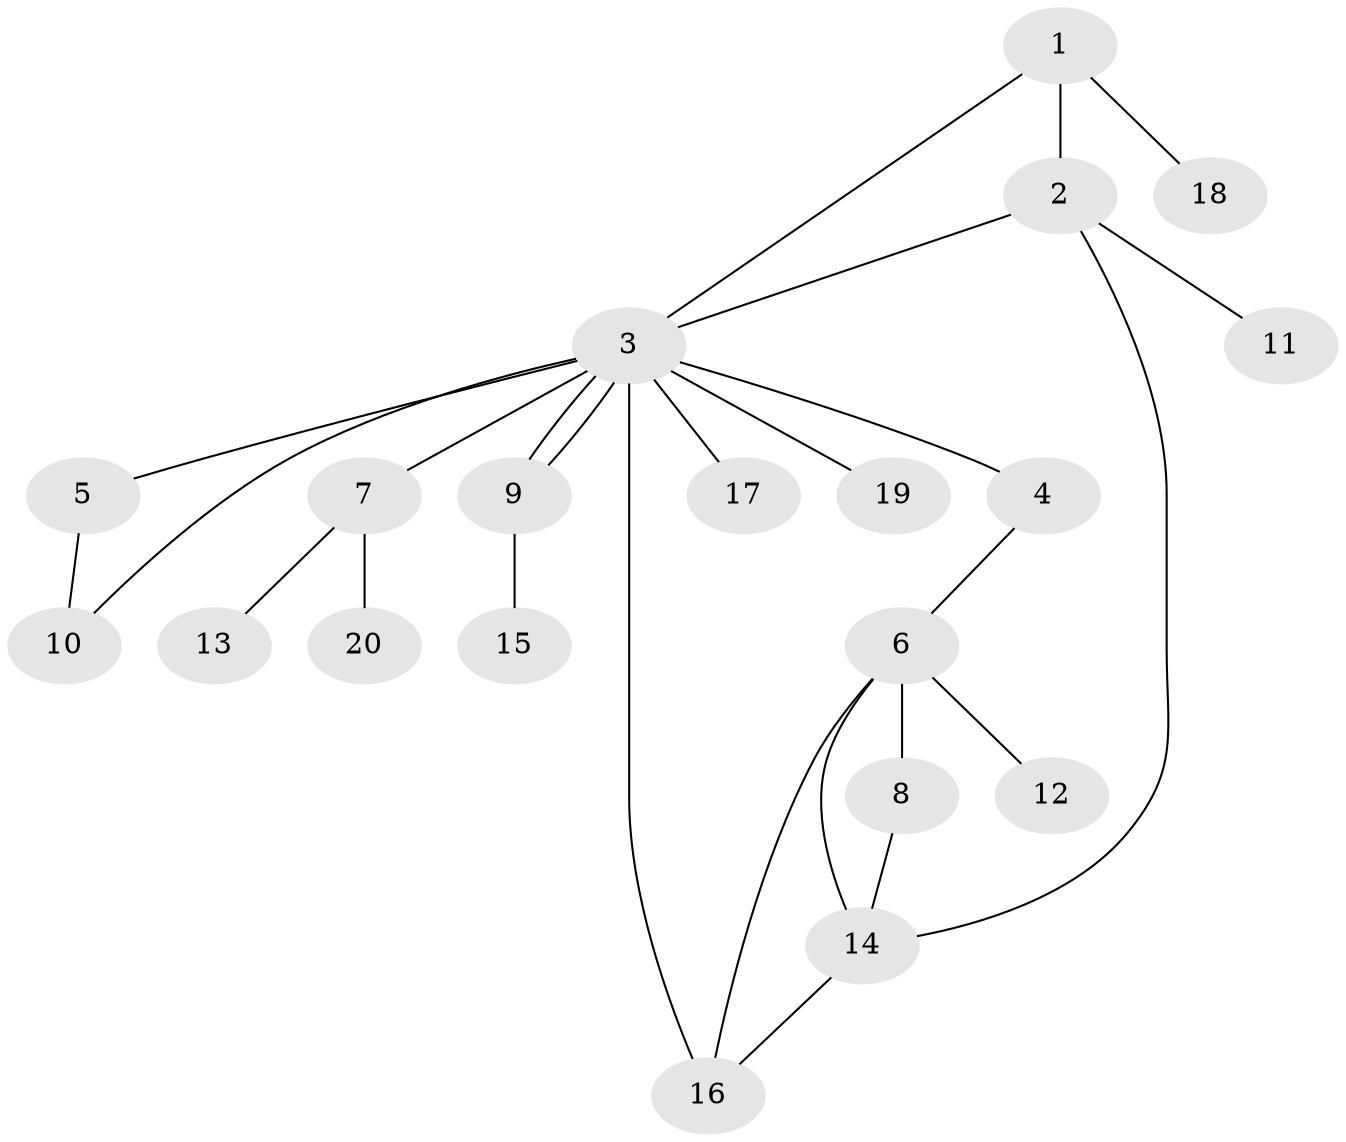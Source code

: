 // Generated by graph-tools (version 1.1) at 2025/46/02/15/25 05:46:28]
// undirected, 20 vertices, 26 edges
graph export_dot {
graph [start="1"]
  node [color=gray90,style=filled];
  1;
  2;
  3;
  4;
  5;
  6;
  7;
  8;
  9;
  10;
  11;
  12;
  13;
  14;
  15;
  16;
  17;
  18;
  19;
  20;
  1 -- 2;
  1 -- 3;
  1 -- 18;
  2 -- 3;
  2 -- 11;
  2 -- 14;
  3 -- 4;
  3 -- 5;
  3 -- 7;
  3 -- 9;
  3 -- 9;
  3 -- 10;
  3 -- 16;
  3 -- 17;
  3 -- 19;
  4 -- 6;
  5 -- 10;
  6 -- 8;
  6 -- 12;
  6 -- 14;
  6 -- 16;
  7 -- 13;
  7 -- 20;
  8 -- 14;
  9 -- 15;
  14 -- 16;
}
